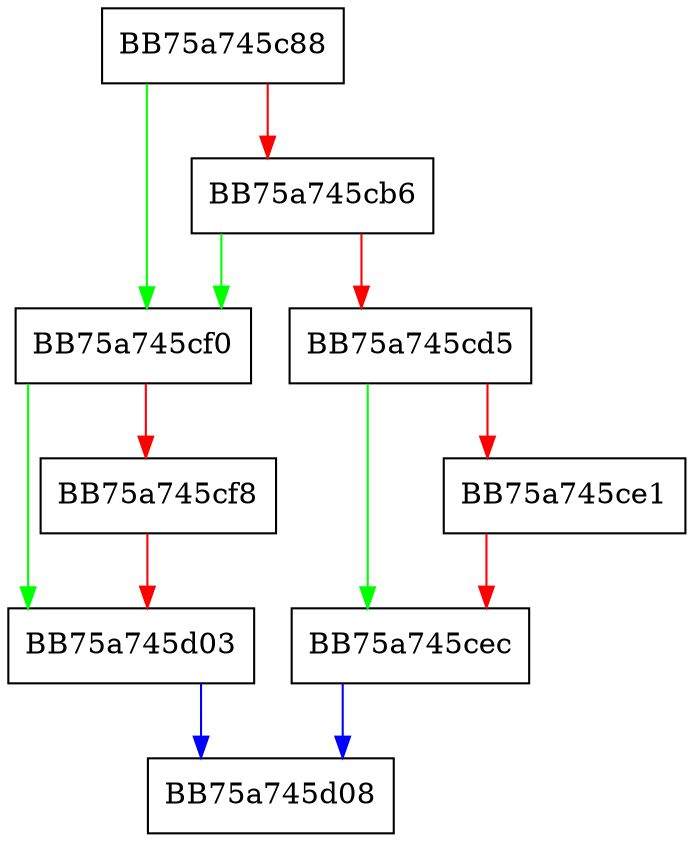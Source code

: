 digraph GetServiceProcessCreateTimeout {
  node [shape="box"];
  graph [splines=ortho];
  BB75a745c88 -> BB75a745cf0 [color="green"];
  BB75a745c88 -> BB75a745cb6 [color="red"];
  BB75a745cb6 -> BB75a745cf0 [color="green"];
  BB75a745cb6 -> BB75a745cd5 [color="red"];
  BB75a745cd5 -> BB75a745cec [color="green"];
  BB75a745cd5 -> BB75a745ce1 [color="red"];
  BB75a745ce1 -> BB75a745cec [color="red"];
  BB75a745cec -> BB75a745d08 [color="blue"];
  BB75a745cf0 -> BB75a745d03 [color="green"];
  BB75a745cf0 -> BB75a745cf8 [color="red"];
  BB75a745cf8 -> BB75a745d03 [color="red"];
  BB75a745d03 -> BB75a745d08 [color="blue"];
}